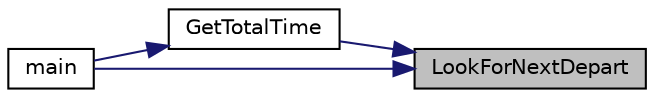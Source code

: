 digraph "LookForNextDepart"
{
 // LATEX_PDF_SIZE
  edge [fontname="Helvetica",fontsize="10",labelfontname="Helvetica",labelfontsize="10"];
  node [fontname="Helvetica",fontsize="10",shape=record];
  rankdir="RL";
  Node1 [label="LookForNextDepart",height=0.2,width=0.4,color="black", fillcolor="grey75", style="filled", fontcolor="black",tooltip="Funkcja szukająca następnej godziny odjazdu \"z miasta A do miasta B\" względem podanej godziny."];
  Node1 -> Node2 [dir="back",color="midnightblue",fontsize="10",style="solid",fontname="Helvetica"];
  Node2 [label="GetTotalTime",height=0.2,width=0.4,color="black", fillcolor="white", style="filled",URL="$d3/d36/functions_8cpp.html#a520caa7ab9758f319fc4fd17b3d4792f",tooltip="Funkcja, która na podstawie podanej drogi zlicza łączny czas jazdy (razem z czasem oczekiwania na odj..."];
  Node2 -> Node3 [dir="back",color="midnightblue",fontsize="10",style="solid",fontname="Helvetica"];
  Node3 [label="main",height=0.2,width=0.4,color="black", fillcolor="white", style="filled",URL="$df/d0a/main_8cpp.html#ae66f6b31b5ad750f1fe042a706a4e3d4",tooltip=" "];
  Node1 -> Node3 [dir="back",color="midnightblue",fontsize="10",style="solid",fontname="Helvetica"];
}
